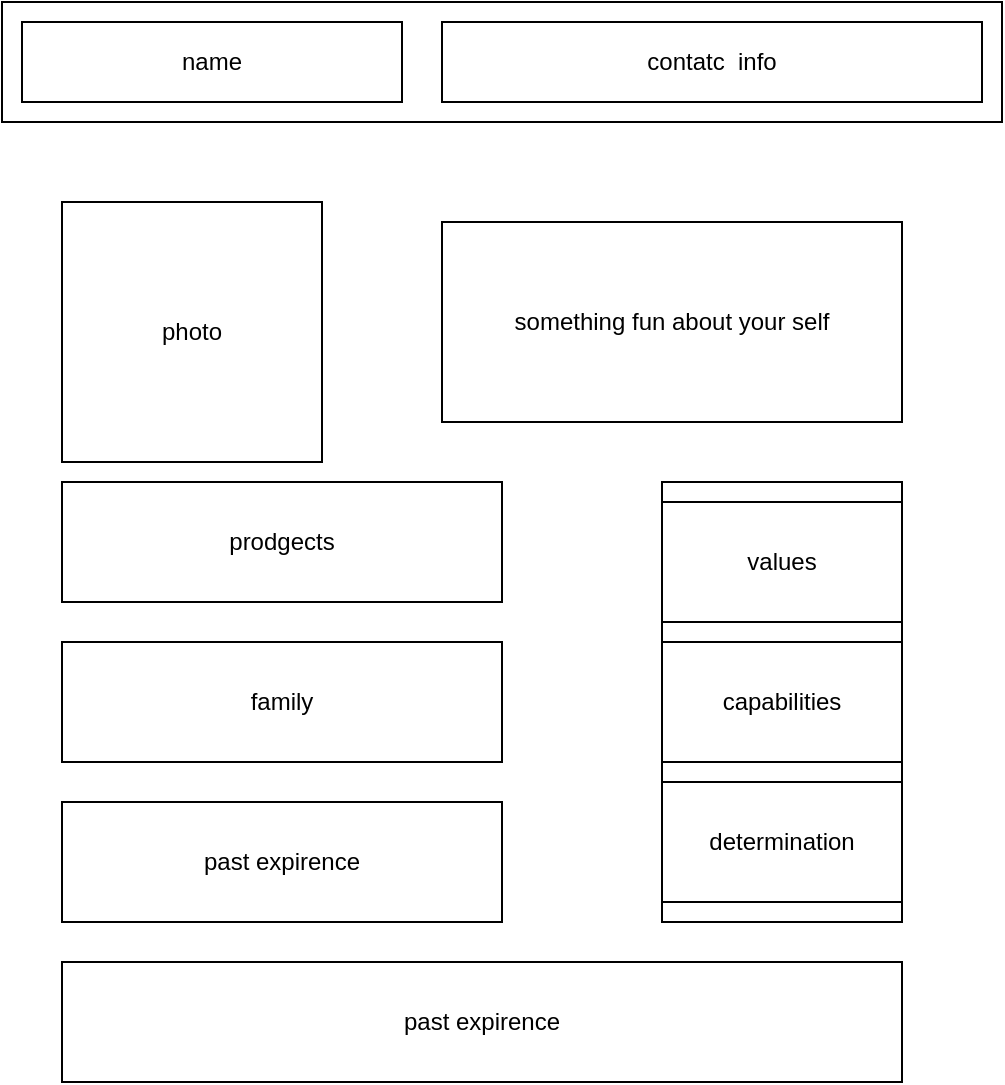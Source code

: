 <mxfile>
    <diagram id="_3mwZQiEEfvrLcMCRY9e" name="Page-1">
        <mxGraphModel dx="804" dy="354" grid="1" gridSize="10" guides="1" tooltips="1" connect="1" arrows="1" fold="1" page="1" pageScale="1" pageWidth="850" pageHeight="1100" math="0" shadow="0">
            <root>
                <mxCell id="0"/>
                <mxCell id="1" parent="0"/>
                <mxCell id="2" value="" style="rounded=0;whiteSpace=wrap;html=1;" vertex="1" parent="1">
                    <mxGeometry x="130" y="20" width="500" height="60" as="geometry"/>
                </mxCell>
                <mxCell id="3" value="name" style="rounded=0;whiteSpace=wrap;html=1;fontFamily=Helvetica;" vertex="1" parent="1">
                    <mxGeometry x="140" y="30" width="190" height="40" as="geometry"/>
                </mxCell>
                <mxCell id="5" value="contatc&amp;nbsp; info" style="rounded=0;whiteSpace=wrap;html=1;fontFamily=Helvetica;" vertex="1" parent="1">
                    <mxGeometry x="350" y="30" width="270" height="40" as="geometry"/>
                </mxCell>
                <mxCell id="8" value="photo" style="whiteSpace=wrap;html=1;aspect=fixed;fontFamily=Helvetica;" vertex="1" parent="1">
                    <mxGeometry x="160" y="120" width="130" height="130" as="geometry"/>
                </mxCell>
                <mxCell id="11" value="something fun about your self" style="rounded=0;whiteSpace=wrap;html=1;fontFamily=Helvetica;" vertex="1" parent="1">
                    <mxGeometry x="350" y="130" width="230" height="100" as="geometry"/>
                </mxCell>
                <mxCell id="12" value="prodgects" style="rounded=0;whiteSpace=wrap;html=1;fontFamily=Helvetica;" vertex="1" parent="1">
                    <mxGeometry x="160" y="260" width="220" height="60" as="geometry"/>
                </mxCell>
                <mxCell id="13" value="family" style="rounded=0;whiteSpace=wrap;html=1;fontFamily=Helvetica;" vertex="1" parent="1">
                    <mxGeometry x="160" y="340" width="220" height="60" as="geometry"/>
                </mxCell>
                <mxCell id="14" value="past expirence" style="rounded=0;whiteSpace=wrap;html=1;fontFamily=Helvetica;" vertex="1" parent="1">
                    <mxGeometry x="160" y="420" width="220" height="60" as="geometry"/>
                </mxCell>
                <mxCell id="15" value="" style="rounded=0;whiteSpace=wrap;html=1;fontFamily=Helvetica;" vertex="1" parent="1">
                    <mxGeometry x="460" y="260" width="120" height="220" as="geometry"/>
                </mxCell>
                <mxCell id="16" value="values" style="rounded=0;whiteSpace=wrap;html=1;fontFamily=Helvetica;" vertex="1" parent="1">
                    <mxGeometry x="460" y="270" width="120" height="60" as="geometry"/>
                </mxCell>
                <mxCell id="17" value="capabilities" style="rounded=0;whiteSpace=wrap;html=1;fontFamily=Helvetica;" vertex="1" parent="1">
                    <mxGeometry x="460" y="340" width="120" height="60" as="geometry"/>
                </mxCell>
                <mxCell id="18" value="determination" style="rounded=0;whiteSpace=wrap;html=1;fontFamily=Helvetica;" vertex="1" parent="1">
                    <mxGeometry x="460" y="410" width="120" height="60" as="geometry"/>
                </mxCell>
                <mxCell id="19" value="past expirence" style="rounded=0;whiteSpace=wrap;html=1;fontFamily=Helvetica;" vertex="1" parent="1">
                    <mxGeometry x="160" y="500" width="420" height="60" as="geometry"/>
                </mxCell>
            </root>
        </mxGraphModel>
    </diagram>
</mxfile>